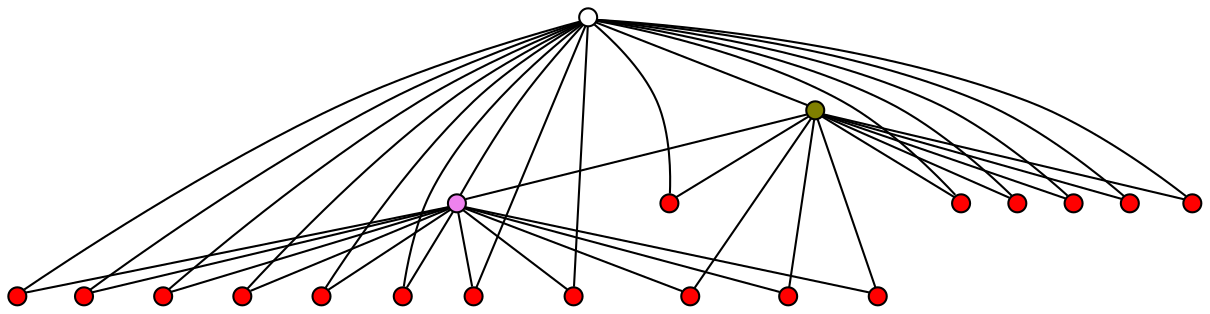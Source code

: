 /*
 * Copyright 2008 - 2020, Arnaud Casteigts and the JBotSim contributors <contact@jbotsim.io>
 *
 *
 * This file is part of JBotSim.
 *
 * JBotSim is free software: you can redistribute it and/or modify
 * it under the terms of the GNU Lesser General Public License as published by
 * the Free Software Foundation, either version 3 of the License, or
 * (at your option) any later version.
 *
 * JBotSim is distributed in the hope that it will be useful,
 * but WITHOUT ANY WARRANTY; without even the implied warranty of
 * MERCHANTABILITY or FITNESS FOR A PARTICULAR PURPOSE.  See the
 * GNU Lesser General Public License for more details.
 *
 * You should have received a copy of the GNU Lesser General Public License
 * along with JBotSim.  If not, see <https://www.gnu.org/licenses/>.
 */
/*
 * This file has been generated automatically with gengraph tool by C. Gavoille.
 * See http://dept-info.labri.fr/~gavoille/gengraph.html
 */
graph {
	graph [_draw_="c 9 -#fffffe00 C 7 -#ffffff P 4 0 0 0 198.46 194.29 198.46 194.29 0 ",
		bb="0,0,194.29,198.46",
		xdotversion=1.7
	];
	node [height=0.12,
		label="",
		shape=point,
		width=0.12
	];
	edge [len=1.00];
	0	 [_draw_="c 7 -#000000 C 7 -#ffffff E 119.32 88.72 4.32 4.32 ",
		fillcolor="#ffffff",
		pos="119.32,88.718",
		style=filled];
	1	 [_draw_="c 7 -#000000 C 7 -#808000 E 94.04 129.27 4.32 4.32 ",
		fillcolor="#808000",
		pos="94.035,129.27",
		style=filled];
	0 -- 1	 [_draw_="c 7 -#000000 B 4 116.98 92.46 112.19 100.15 101.29 117.64 96.44 125.42 ",
		pos="116.98,92.46 112.19,100.15 101.29,117.64 96.437,125.42"];
	2	 [_draw_="c 7 -#000000 C 7 -#ee82ee E 86.99 86.84 4.32 4.32 ",
		fillcolor="#ee82ee",
		pos="86.991,86.84",
		style=filled];
	0 -- 2	 [_draw_="c 7 -#000000 B 4 114.82 88.46 108.71 88.1 97.85 87.47 91.66 87.11 ",
		pos="114.82,88.457 108.71,88.102 97.851,87.471 91.657,87.111"];
	3	 [_draw_="c 7 -#000000 C 7 -#ff0000 E 109.4 194.14 4.32 4.32 ",
		fillcolor="#ff0000",
		pos="109.4,194.14",
		style=filled];
	0 -- 3	 [_draw_="c 7 -#000000 B 4 118.89 93.25 117.26 110.59 111.43 172.64 109.82 189.75 ",
		pos="118.89,93.248 117.26,110.59 111.43,172.64 109.82,189.75"];
	4	 [_draw_="c 7 -#000000 C 7 -#ff0000 E 160.98 173.01 4.32 4.32 ",
		fillcolor="#ff0000",
		pos="160.98,173.01",
		style=filled];
	0 -- 4	 [_draw_="c 7 -#000000 B 4 121.33 92.78 128.35 106.99 151.75 154.34 158.89 168.79 ",
		pos="121.33,92.783 128.35,106.99 151.75,154.34 158.89,168.79"];
	5	 [_draw_="c 7 -#000000 C 7 -#ff0000 E 36.97 125.59 4.32 4.32 ",
		fillcolor="#ff0000",
		pos="36.973,125.59",
		style=filled];
	0 -- 5	 [_draw_="c 7 -#000000 B 4 115.34 90.5 101.47 96.71 55.21 117.42 41.1 123.74 ",
		pos="115.34,90.496 101.47,96.711 55.213,117.42 41.098,123.74"];
	6	 [_draw_="c 7 -#000000 C 7 -#ff0000 E 31.18 38.08 4.32 4.32 ",
		fillcolor="#ff0000",
		pos="31.184,38.077",
		style=filled];
	0 -- 6	 [_draw_="c 7 -#000000 B 4 115.53 86.54 101.16 78.29 50.1 48.95 35.26 40.42 ",
		pos="115.53,86.542 101.16,78.288 50.101,48.947 35.258,40.418"];
	7	 [_draw_="c 7 -#000000 C 7 -#ff0000 E 189.97 70.27 4.32 4.32 ",
		fillcolor="#ff0000",
		pos="189.97,70.273",
		style=filled];
	0 -- 7	 [_draw_="c 7 -#000000 B 4 123.52 87.62 136 84.36 172.72 74.78 185.51 71.44 ",
		pos="123.52,87.619 136,84.362 172.72,74.776 185.51,71.436"];
	8	 [_draw_="c 7 -#000000 C 7 -#ff0000 E 62.37 11.46 4.32 4.32 ",
		fillcolor="#ff0000",
		pos="62.367,11.459",
		style=filled];
	0 -- 8	 [_draw_="c 7 -#000000 B 4 116.57 84.99 106.88 71.85 74.39 27.77 64.95 14.97 ",
		pos="116.57,84.991 106.88,71.849 74.388,27.767 64.954,14.97"];
	10	 [_draw_="c 7 -#000000 C 7 -#ff0000 E 114.21 4.32 4.32 4.32 ",
		fillcolor="#ff0000",
		pos="114.21,4.32",
		style=filled];
	0 -- 10	 [_draw_="c 7 -#000000 B 4 119.04 84.18 118.16 69.53 115.38 23.57 114.49 8.88 ",
		pos="119.04,84.18 118.16,69.526 115.38,23.566 114.49,8.88"];
	11	 [_draw_="c 7 -#000000 C 7 -#ff0000 E 89.03 35.94 4.32 4.32 ",
		fillcolor="#ff0000",
		pos="89.032,35.939",
		style=filled];
	0 -- 11	 [_draw_="c 7 -#000000 B 4 117.14 84.92 111.55 75.18 96.76 49.4 91.19 39.7 ",
		pos="117.14,84.922 111.55,75.184 96.756,49.401 91.19,39.701"];
	12	 [_draw_="c 7 -#000000 C 7 -#ff0000 E 27.34 77.64 4.32 4.32 ",
		fillcolor="#ff0000",
		pos="27.337,77.641",
		style=filled];
	0 -- 12	 [_draw_="c 7 -#000000 B 4 114.88 88.18 99.38 86.32 47.71 80.09 31.95 78.2 ",
		pos="114.88,88.184 99.377,86.317 47.712,80.095 31.946,78.196"];
	13	 [_draw_="c 7 -#000000 C 7 -#ff0000 E 185.29 105.09 4.32 4.32 ",
		fillcolor="#ff0000",
		pos="185.29,105.09",
		style=filled];
	0 -- 13	 [_draw_="c 7 -#000000 B 4 123.64 89.79 135.57 92.75 168.81 101 180.85 103.99 ",
		pos="123.64,89.792 135.57,92.751 168.81,101 180.85,103.99"];
	14	 [_draw_="c 7 -#000000 C 7 -#ff0000 E 181.9 143.13 4.32 4.32 ",
		fillcolor="#ff0000",
		pos="181.9,143.13",
		style=filled];
	0 -- 14	 [_draw_="c 7 -#000000 B 4 122.68 91.64 133.55 101.09 167.63 130.72 178.52 140.19 ",
		pos="122.68,91.643 133.55,101.09 167.63,130.72 178.52,140.19"];
	15	 [_draw_="c 7 -#000000 C 7 -#ff0000 E 127.25 161.23 4.32 4.32 ",
		fillcolor="#ff0000",
		pos="127.25,161.23",
		style=filled];
	0 -- 15	 [_draw_="c 7 -#000000 B 4 119.79 93.04 121.19 105.84 125.31 143.53 126.75 156.66 ",
		pos="119.79,93.037 121.19,105.84 125.31,143.53 126.75,156.66"];
	16	 [_draw_="c 7 -#000000 C 7 -#ff0000 E 149.64 18.71 4.32 4.32 ",
		fillcolor="#ff0000",
		pos="149.64,18.708",
		style=filled];
	0 -- 16	 [_draw_="c 7 -#000000 B 4 121.12 84.55 126.53 72.07 142.54 35.1 147.88 22.77 ",
		pos="121.12,84.548 126.53,72.067 142.54,35.105 147.88,22.768"];
	18	 [_draw_="c 7 -#000000 C 7 -#ff0000 E 168.71 54.62 4.32 4.32 ",
		fillcolor="#ff0000",
		pos="168.71,54.62",
		style=filled];
	0 -- 18	 [_draw_="c 7 -#000000 B 4 123.19 86.04 132.47 79.64 155.87 63.49 164.99 57.19 ",
		pos="123.19,86.042 132.47,79.637 155.87,63.486 164.99,57.19"];
	1 -- 2	 [_draw_="c 7 -#000000 B 4 93.28 124.73 91.92 116.52 89.06 99.31 87.72 91.22 ",
		pos="93.281,124.73 91.919,116.52 89.062,99.312 87.718,91.221"];
	1 -- 3	 [_draw_="c 7 -#000000 B 4 95.04 133.53 97.82 145.25 105.57 177.94 108.37 189.78 ",
		pos="95.044,133.53 97.822,145.25 105.57,177.94 108.37,189.78"];
	1 -- 4	 [_draw_="c 7 -#000000 B 4 98.02 131.87 109.96 139.67 145.3 162.76 157.1 170.47 ",
		pos="98.023,131.87 109.96,139.67 145.3,162.76 157.1,170.47"];
	1 -- 11	 [_draw_="c 7 -#000000 B 4 93.79 124.77 92.95 109.04 90.14 56.61 89.28 40.62 ",
		pos="93.794,124.77 92.951,109.04 90.14,56.614 89.282,40.616"];
	1 -- 12	 [_draw_="c 7 -#000000 B 4 90.45 126.49 78.87 117.53 42.55 89.41 30.94 80.43 ",
		pos="90.449,126.49 78.868,117.53 42.547,89.414 30.941,80.431"];
	1 -- 14	 [_draw_="c 7 -#000000 B 4 98.76 130.01 114.16 132.44 162.76 140.11 177.58 142.45 ",
		pos="98.76,130.01 114.16,132.44 162.76,140.11 177.58,142.45"];
	1 -- 18	 [_draw_="c 7 -#000000 B 4 97.24 126.06 109.53 113.78 153.48 69.85 165.6 57.73 ",
		pos="97.244,126.06 109.53,113.78 153.48,69.847 165.6,57.732"];
	9	 [_draw_="c 7 -#000000 C 7 -#ff0000 E 27.7 161.76 4.32 4.32 ",
		fillcolor="#ff0000",
		pos="27.699,161.76",
		style=filled];
	1 -- 9	 [_draw_="c 7 -#000000 B 4 90.08 131.21 78.37 136.94 43.89 153.83 31.88 159.72 ",
		pos="90.084,131.21 78.369,136.94 43.894,153.83 31.883,159.72"];
	17	 [_draw_="c 7 -#000000 C 7 -#ff0000 E 4.32 110.31 4.32 4.32 ",
		fillcolor="#ff0000",
		pos="4.32,110.31",
		style=filled];
	1 -- 17	 [_draw_="c 7 -#000000 B 4 89.71 128.36 74.59 125.16 24.19 114.51 8.82 111.26 ",
		pos="89.708,128.36 74.587,125.16 24.194,114.51 8.8151,111.26"];
	19	 [_draw_="c 7 -#000000 C 7 -#ff0000 E 61.64 184.42 4.32 4.32 ",
		fillcolor="#ff0000",
		pos="61.636,184.42",
		style=filled];
	1 -- 19	 [_draw_="c 7 -#000000 B 4 91.71 133.24 85.73 143.41 69.9 170.35 63.95 180.49 ",
		pos="91.705,133.24 85.727,143.41 69.9,170.35 63.945,180.49"];
	2 -- 5	 [_draw_="c 7 -#000000 B 4 83.39 89.63 74.16 96.78 49.73 115.71 40.54 122.83 ",
		pos="83.394,89.627 74.165,96.777 49.73,115.71 40.537,122.83"];
	2 -- 6	 [_draw_="c 7 -#000000 B 4 83.67 83.94 73.81 75.32 44.81 49.98 34.7 41.15 ",
		pos="83.667,83.936 73.812,75.324 44.809,49.982 34.704,41.153"];
	2 -- 7	 [_draw_="c 7 -#000000 B 4 91.42 86.13 108.35 83.4 168.96 73.65 185.67 70.96 ",
		pos="91.416,86.128 108.35,83.403 168.96,73.652 185.67,70.964"];
	2 -- 8	 [_draw_="c 7 -#000000 B 4 85.52 82.35 81.13 68.91 68.13 29.11 63.79 15.83 ",
		pos="85.524,82.35 81.134,68.911 68.134,29.114 63.795,15.83"];
	2 -- 10	 [_draw_="c 7 -#000000 B 4 88.45 82.4 93.18 68.08 108.01 23.14 112.74 8.78 ",
		pos="88.454,82.403 93.181,68.075 108.01,23.138 112.74,8.7786"];
	2 -- 13	 [_draw_="c 7 -#000000 B 4 91.47 87.67 107.84 90.71 164.36 101.2 180.78 104.25 ",
		pos="91.47,87.671 107.84,90.711 164.36,101.2 180.78,104.25"];
	2 -- 15	 [_draw_="c 7 -#000000 B 4 89.16 90.84 96.15 103.76 118.07 144.27 125.08 157.21 ",
		pos="89.155,90.84 96.146,103.76 118.07,144.27 125.08,157.21"];
	2 -- 16	 [_draw_="c 7 -#000000 B 4 90.01 83.55 100.57 72.07 135.76 33.8 146.5 22.12 ",
		pos="90.013,83.554 100.57,72.071 135.76,33.801 146.5,22.121"];
	2 -- 9	 [_draw_="c 7 -#000000 B 4 84.13 90.45 74.05 103.2 40.21 145.95 30.39 158.36 ",
		pos="84.131,90.454 74.045,103.2 40.214,145.95 30.393,158.36"];
	2 -- 17	 [_draw_="c 7 -#000000 B 4 82.55 88.1 68.19 92.18 23.17 104.96 8.79 109.04 ",
		pos="82.546,88.102 68.192,92.177 23.172,104.96 8.7867,109.04"];
	2 -- 19	 [_draw_="c 7 -#000000 B 4 85.9 91.03 81.77 106.94 67.08 163.47 62.81 179.91 ",
		pos="85.901,91.033 81.769,106.94 67.078,163.47 62.808,179.91"];
}
